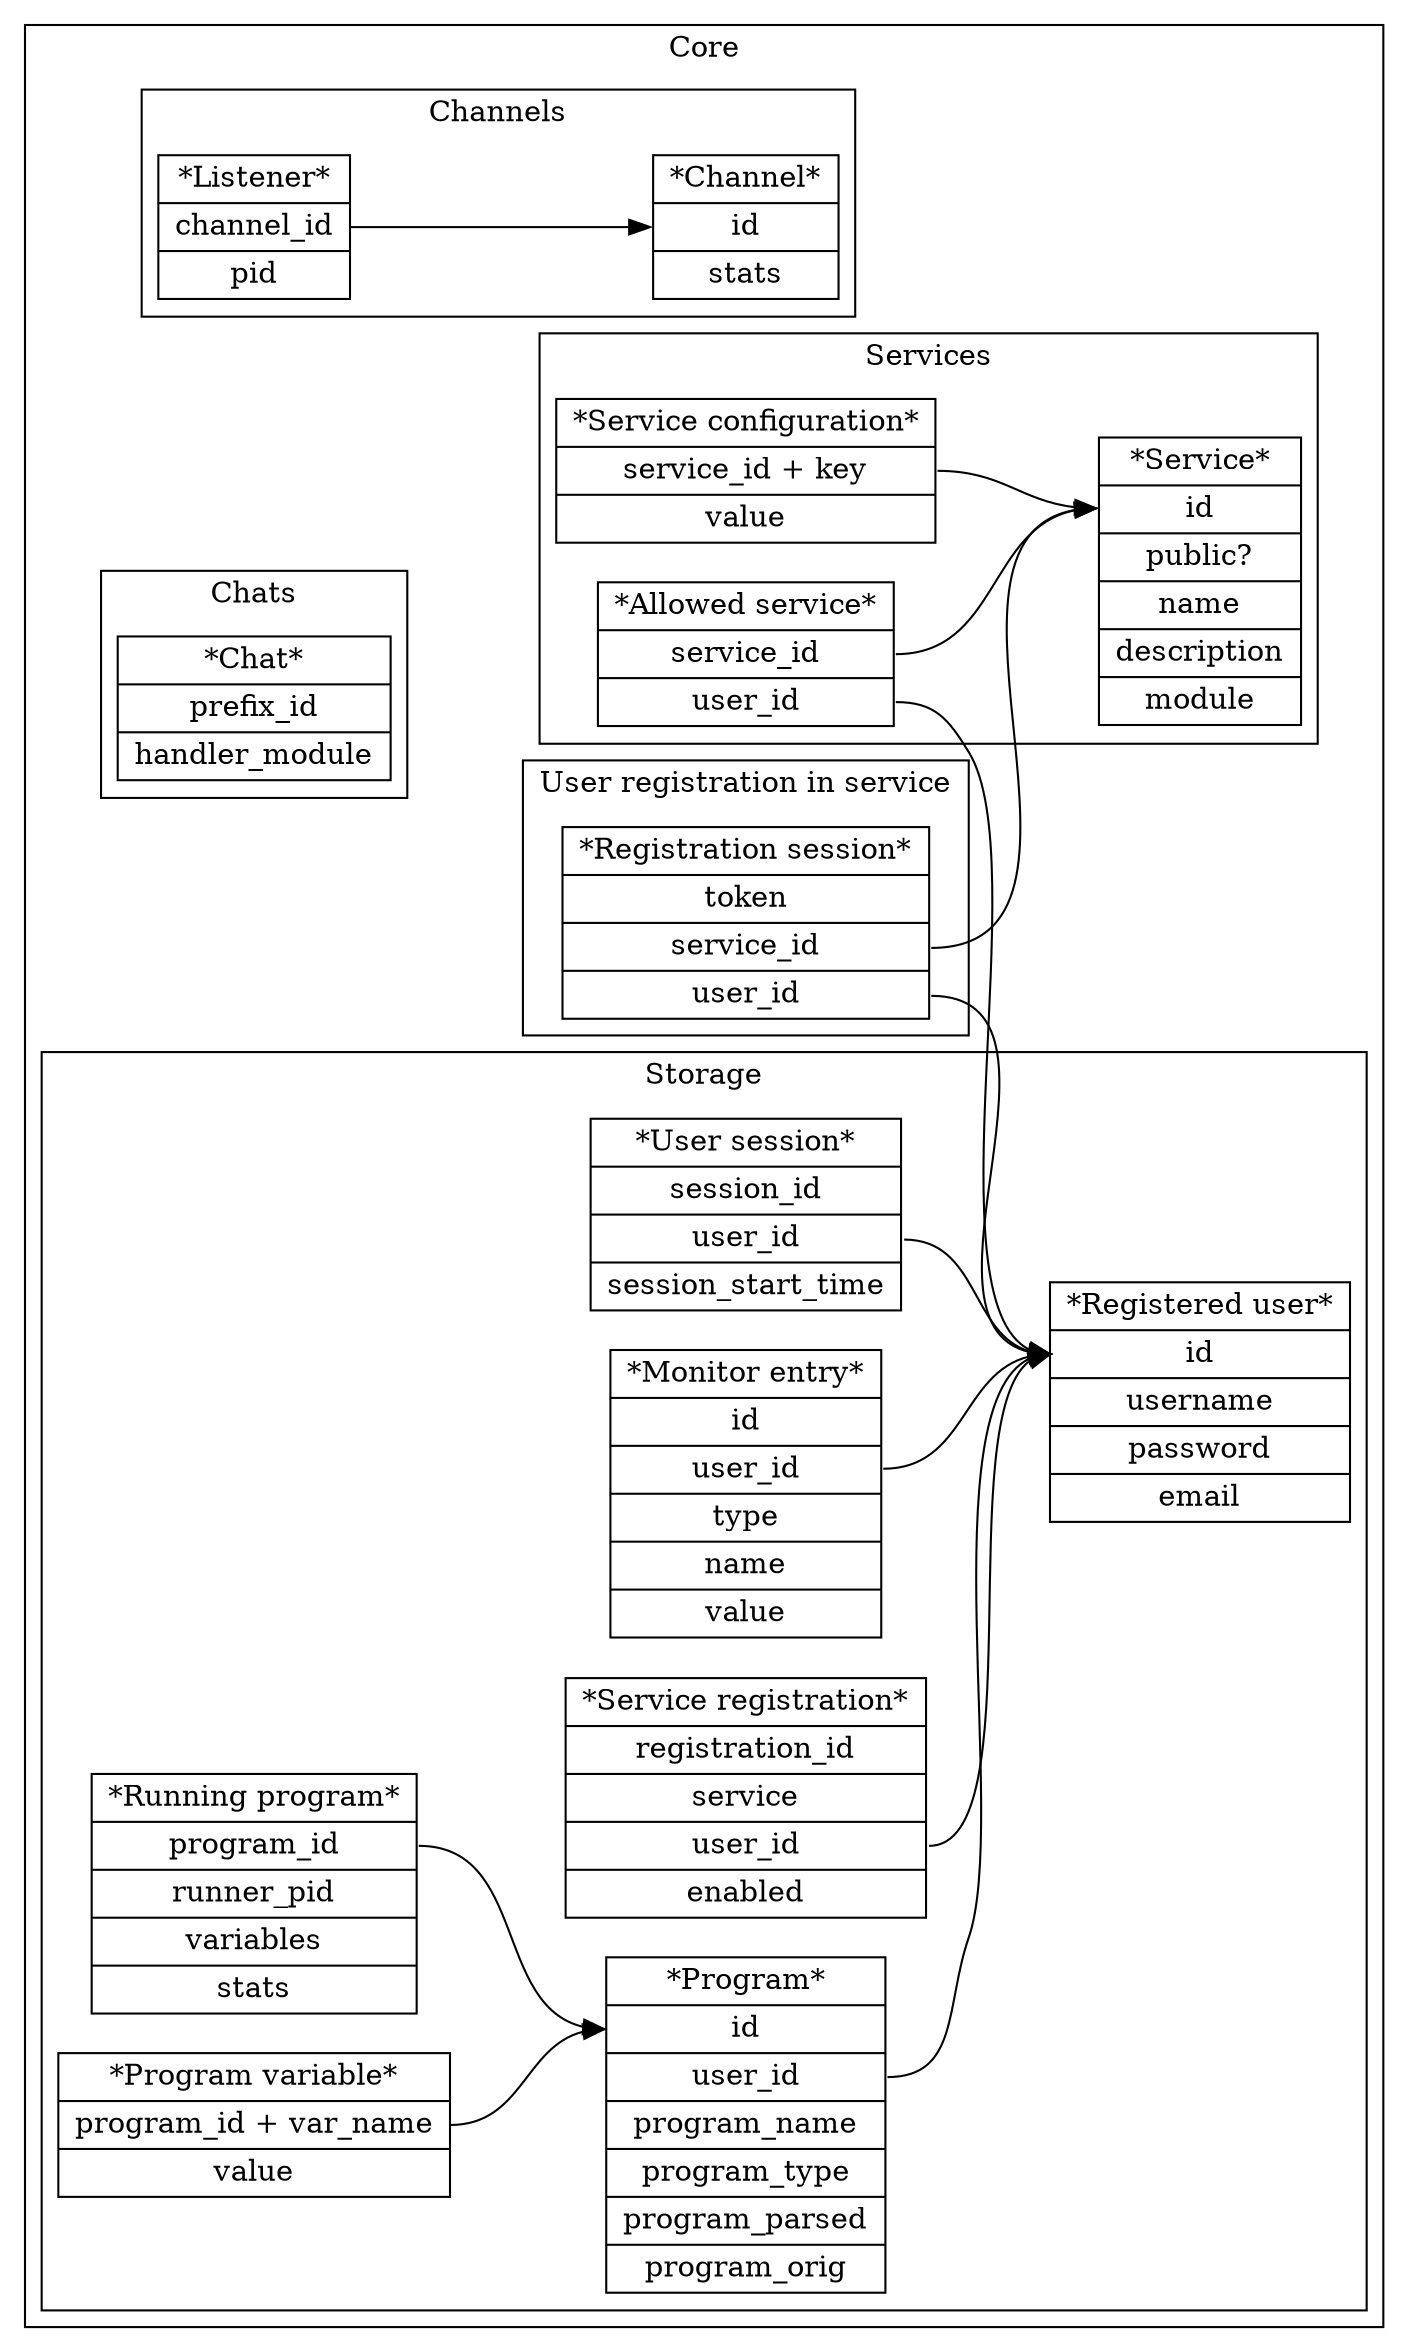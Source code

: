 digraph g {
    rankdir=LR
    node[shape=record];

    subgraph cluster_core {
        label="Core";

        subgraph cluster_core_storage {
            label="Storage";

            // REGISTERED_USERS_TABLE | automate_registered_users
            registered_user_entry[label="*Registered user* | <pk> id | username | password | email"];

            // USER_SESSIONS_TABLE | automate_user_sessions
            user_session_entry[label="*User session* | <pk> session_id | <f0> user_id | session_start_time"];

            user_session_entry:f0 -> registered_user_entry:pk;

            // USER_MONITORS_TABLE | automate_user_monitors
            monitor_entry[label="*Monitor entry* | <pk> id | <f0> user_id | type | name | value"];

            monitor_entry:f0 -> registered_user_entry:pk;

            // USER_PROGRAMS_TABLE | automate_user_programs
            user_program_entry[label="*Program* | <pk> id | <f0> user_id | program_name | program_type | program_parsed | program_orig"];
            user_program_entry:f0 -> registered_user_entry:pk;

            // RUNNING_PROGRAMS_TABLE | automate_running_programs
            running_program_entry[label="*Running program*| <f0> program_id | runner_pid | variables | stats"];
            running_program_entry:f0 -> user_program_entry:pk;

            // REGISTERED_SERVICES_TABLE | automate_registered_services
            registered_service_entry[label="*Service registration* | <pk> registration_id | <f0> service |  <f1> user_id | enabled"];
            registered_service_entry:f1 -> registered_user_entry:pk;

            // PROGRAM_VARIABLE_TABLE | automate_program_variable_table
            program_variable_table_entry[label="*Program variable* | <f0> program_id + var_name | value"];
            program_variable_table_entry:f0 -> user_program_entry:pk;  // Not sure if user program or running program
        }

        subgraph cluster_core_channels {
            label="Channels";

            // LIVE_CHANNELS_TABLE | automate_channel_engine_live_channels_table
            live_channels_table_entry[label="*Channel* | <pk> id | stats"];

            // LISTENERS_TABLE | automate_channel_engine_listeners_table
            listeners_table_entry[label="*Listener*| <f0> channel_id | pid"];
            listeners_table_entry -> live_channels_table_entry:pk;
        }

        subgraph cluster_core_chats {
            label="Chats";

            // CHAT_HANDLER_MODULE_TABLE | automate_chat_handler_module_table
            chat_handler_module_entry[label="*Chat* | <pk> prefix_id | handler_module"];
        }

        subgraph cluster_core_services {
            label="Services";

            // SERVICE_REGISTRY_TABLE | automate_service_registry_services_table
            services_table_entry[label="*Service* | <pk> id | public? | name | description | module"];

            // USER_SERVICE_ALLOWANCE_TABLE | automate_service_registry_user_service_allowance_table
            user_service_allowance_entry[label="*Allowed service*| <f0> service_id | <f1> user_id"];
            user_service_allowance_entry:f0 -> services_table_entry:pk;
            user_service_allowance_entry:f1 -> registered_user_entry:pk;

            // SERVICE_CONFIGURATION_TABLE | automate_service_registry_service_configuration_table
            service_configuration_entry[label="*Service configuration* | <pk> service_id + key | value "];
            service_configuration_entry:pk -> services_table_entry:pk;
        }

        subgraph cluster_core_user_service_registration {
            label="User registration in service";

            // SERVICE_REGISTRATION_TOKEN_TABLE | automate_service_registration_token_table
            service_registration_token[label="*Registration session* | <pk> token | <f0> service_id | <f1> user_id"];
            service_registration_token:f0 -> services_table_entry:pk;
            service_registration_token:f1 -> registered_user_entry:pk;
        }
   }
}